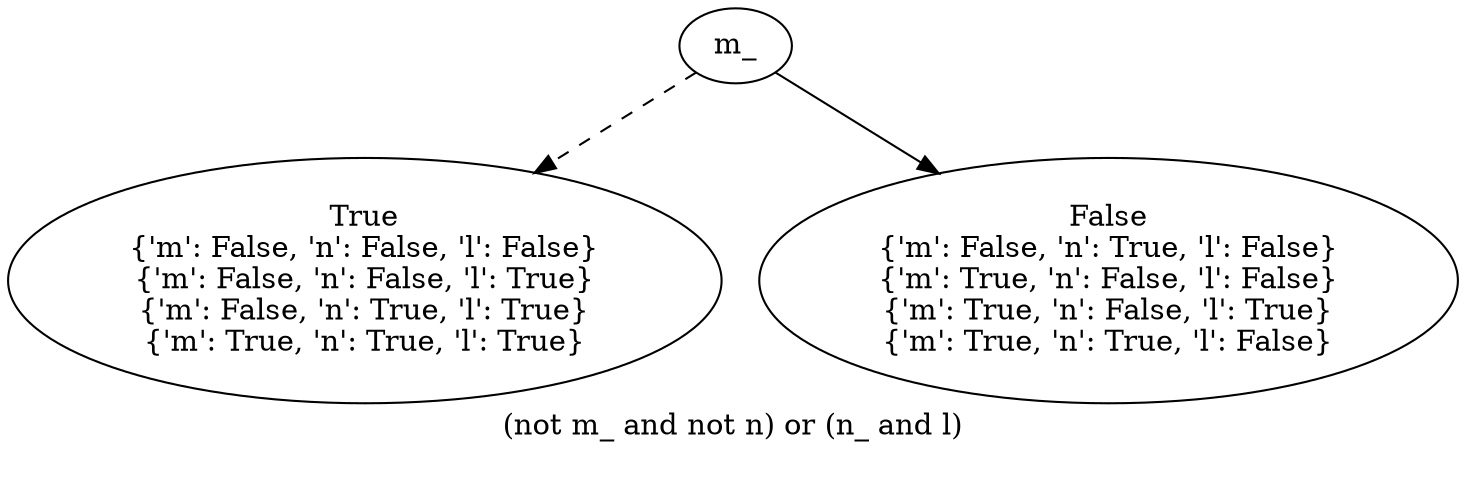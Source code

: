 digraph{
label="(not m_ and not n) or (n_ and l)\n\n"
2007921916048[label=m_]2007921916208[label="True
{'m': False, 'n': False, 'l': False}
{'m': False, 'n': False, 'l': True}
{'m': False, 'n': True, 'l': True}
{'m': True, 'n': True, 'l': True}"]
2007921916048 -> 2007921916208[style=dashed label="" fontcolor = gray]
2007921992048[label="False
{'m': False, 'n': True, 'l': False}
{'m': True, 'n': False, 'l': False}
{'m': True, 'n': False, 'l': True}
{'m': True, 'n': True, 'l': False}"]
2007921916048 -> 2007921992048 [label="" fontcolor = gray]
}